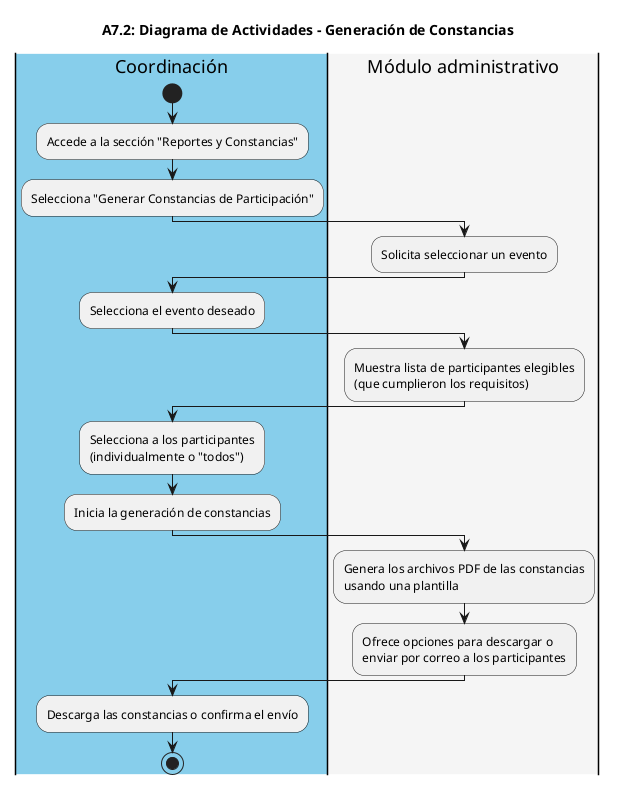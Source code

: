@startuml
title A7.2: Diagrama de Actividades - Generación de Constancias

|#skyblue|Coordinación|
start
:Accede a la sección "Reportes y Constancias";
:Selecciona "Generar Constancias de Participación";

|#whitesmoke|Módulo administrativo|
:Solicita seleccionar un evento;

|#skyblue|Coordinación|
:Selecciona el evento deseado;

|#whitesmoke|Módulo administrativo|
:Muestra lista de participantes elegibles
(que cumplieron los requisitos);

|#skyblue|Coordinación|
:Selecciona a los participantes
(individualmente o "todos");
:Inicia la generación de constancias;

|#whitesmoke|Módulo administrativo|
:Genera los archivos PDF de las constancias
usando una plantilla;
:Ofrece opciones para descargar o
enviar por correo a los participantes;

|#skyblue|Coordinación|
:Descarga las constancias o confirma el envío;
stop
@enduml